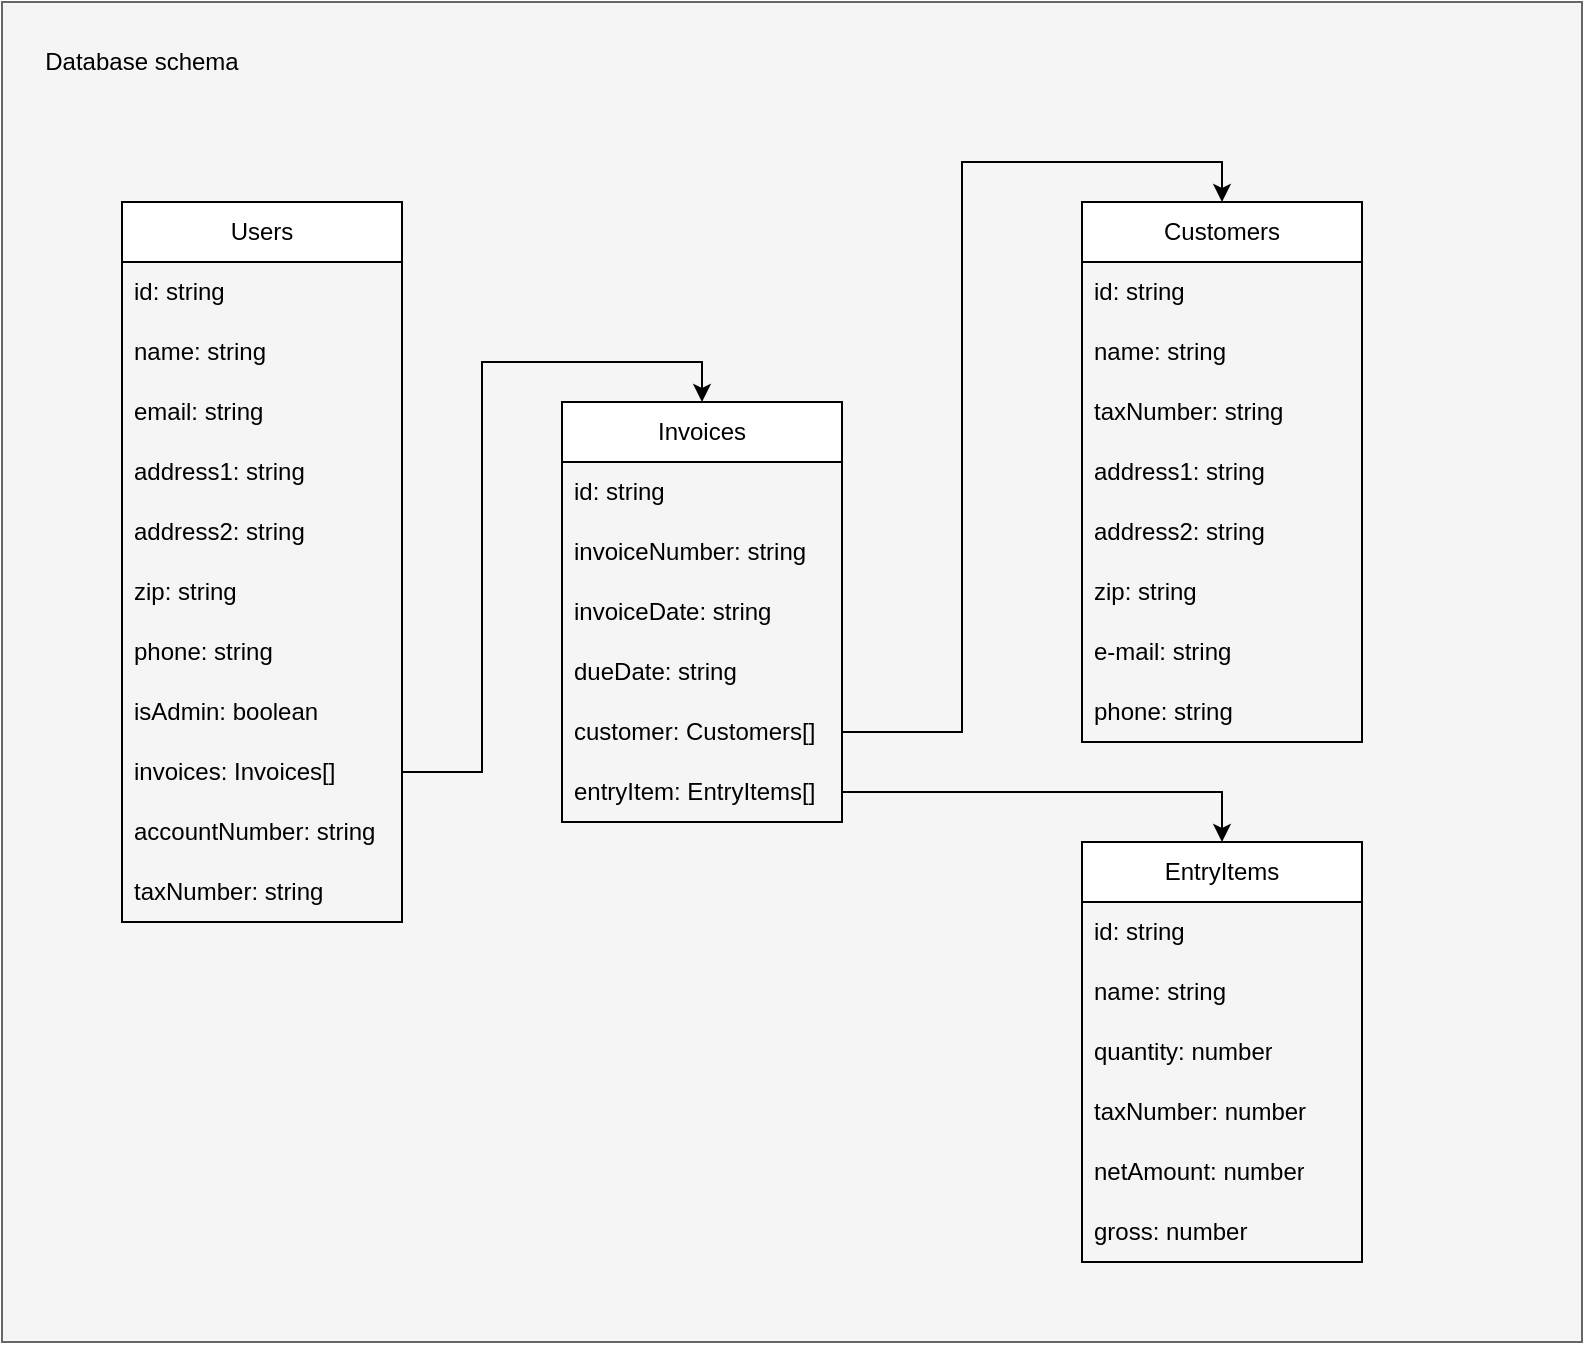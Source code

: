<mxfile version="22.0.8" type="github">
  <diagram name="Strona-1" id="RVmIQN-4i123yFRmf0D9">
    <mxGraphModel dx="1434" dy="685" grid="1" gridSize="10" guides="1" tooltips="1" connect="1" arrows="1" fold="1" page="1" pageScale="1" pageWidth="827" pageHeight="1169" math="0" shadow="0">
      <root>
        <mxCell id="0" />
        <mxCell id="1" parent="0" />
        <mxCell id="2J-R5DHkJrcNkP1HEjVf-17" value="" style="rounded=0;whiteSpace=wrap;html=1;fillColor=#f5f5f5;strokeColor=#666666;fontColor=#333333;" parent="1" vertex="1">
          <mxGeometry x="170" y="40" width="790" height="670" as="geometry" />
        </mxCell>
        <mxCell id="2J-R5DHkJrcNkP1HEjVf-1" value="Invoices" style="swimlane;fontStyle=0;childLayout=stackLayout;horizontal=1;startSize=30;horizontalStack=0;resizeParent=1;resizeParentMax=0;resizeLast=0;collapsible=1;marginBottom=0;whiteSpace=wrap;html=1;" parent="1" vertex="1">
          <mxGeometry x="450" y="240" width="140" height="210" as="geometry" />
        </mxCell>
        <mxCell id="2J-R5DHkJrcNkP1HEjVf-2" value="id: string" style="text;strokeColor=none;fillColor=none;align=left;verticalAlign=middle;spacingLeft=4;spacingRight=4;overflow=hidden;points=[[0,0.5],[1,0.5]];portConstraint=eastwest;rotatable=0;whiteSpace=wrap;html=1;" parent="2J-R5DHkJrcNkP1HEjVf-1" vertex="1">
          <mxGeometry y="30" width="140" height="30" as="geometry" />
        </mxCell>
        <mxCell id="2J-R5DHkJrcNkP1HEjVf-7" value="invoiceNumber: string" style="text;strokeColor=none;fillColor=none;align=left;verticalAlign=middle;spacingLeft=4;spacingRight=4;overflow=hidden;points=[[0,0.5],[1,0.5]];portConstraint=eastwest;rotatable=0;whiteSpace=wrap;html=1;" parent="2J-R5DHkJrcNkP1HEjVf-1" vertex="1">
          <mxGeometry y="60" width="140" height="30" as="geometry" />
        </mxCell>
        <mxCell id="2J-R5DHkJrcNkP1HEjVf-3" value="invoiceDate: string" style="text;strokeColor=none;fillColor=none;align=left;verticalAlign=middle;spacingLeft=4;spacingRight=4;overflow=hidden;points=[[0,0.5],[1,0.5]];portConstraint=eastwest;rotatable=0;whiteSpace=wrap;html=1;" parent="2J-R5DHkJrcNkP1HEjVf-1" vertex="1">
          <mxGeometry y="90" width="140" height="30" as="geometry" />
        </mxCell>
        <mxCell id="2J-R5DHkJrcNkP1HEjVf-4" value="dueDate: string" style="text;strokeColor=none;fillColor=none;align=left;verticalAlign=middle;spacingLeft=4;spacingRight=4;overflow=hidden;points=[[0,0.5],[1,0.5]];portConstraint=eastwest;rotatable=0;whiteSpace=wrap;html=1;" parent="2J-R5DHkJrcNkP1HEjVf-1" vertex="1">
          <mxGeometry y="120" width="140" height="30" as="geometry" />
        </mxCell>
        <mxCell id="2J-R5DHkJrcNkP1HEjVf-5" value="customer: Customers[]" style="text;strokeColor=none;fillColor=none;align=left;verticalAlign=middle;spacingLeft=4;spacingRight=4;overflow=hidden;points=[[0,0.5],[1,0.5]];portConstraint=eastwest;rotatable=0;whiteSpace=wrap;html=1;" parent="2J-R5DHkJrcNkP1HEjVf-1" vertex="1">
          <mxGeometry y="150" width="140" height="30" as="geometry" />
        </mxCell>
        <mxCell id="2J-R5DHkJrcNkP1HEjVf-6" value="entryItem: EntryItems[]" style="text;strokeColor=none;fillColor=none;align=left;verticalAlign=middle;spacingLeft=4;spacingRight=4;overflow=hidden;points=[[0,0.5],[1,0.5]];portConstraint=eastwest;rotatable=0;whiteSpace=wrap;html=1;" parent="2J-R5DHkJrcNkP1HEjVf-1" vertex="1">
          <mxGeometry y="180" width="140" height="30" as="geometry" />
        </mxCell>
        <mxCell id="2J-R5DHkJrcNkP1HEjVf-8" value="Customers" style="swimlane;fontStyle=0;childLayout=stackLayout;horizontal=1;startSize=30;horizontalStack=0;resizeParent=1;resizeParentMax=0;resizeLast=0;collapsible=1;marginBottom=0;whiteSpace=wrap;html=1;" parent="1" vertex="1">
          <mxGeometry x="710" y="140" width="140" height="270" as="geometry" />
        </mxCell>
        <mxCell id="2J-R5DHkJrcNkP1HEjVf-9" value="id: string" style="text;strokeColor=none;fillColor=none;align=left;verticalAlign=middle;spacingLeft=4;spacingRight=4;overflow=hidden;points=[[0,0.5],[1,0.5]];portConstraint=eastwest;rotatable=0;whiteSpace=wrap;html=1;" parent="2J-R5DHkJrcNkP1HEjVf-8" vertex="1">
          <mxGeometry y="30" width="140" height="30" as="geometry" />
        </mxCell>
        <mxCell id="2J-R5DHkJrcNkP1HEjVf-10" value="name: string" style="text;strokeColor=none;fillColor=none;align=left;verticalAlign=middle;spacingLeft=4;spacingRight=4;overflow=hidden;points=[[0,0.5],[1,0.5]];portConstraint=eastwest;rotatable=0;whiteSpace=wrap;html=1;" parent="2J-R5DHkJrcNkP1HEjVf-8" vertex="1">
          <mxGeometry y="60" width="140" height="30" as="geometry" />
        </mxCell>
        <mxCell id="2J-R5DHkJrcNkP1HEjVf-11" value="taxNumber: string" style="text;strokeColor=none;fillColor=none;align=left;verticalAlign=middle;spacingLeft=4;spacingRight=4;overflow=hidden;points=[[0,0.5],[1,0.5]];portConstraint=eastwest;rotatable=0;whiteSpace=wrap;html=1;" parent="2J-R5DHkJrcNkP1HEjVf-8" vertex="1">
          <mxGeometry y="90" width="140" height="30" as="geometry" />
        </mxCell>
        <mxCell id="2J-R5DHkJrcNkP1HEjVf-12" value="address1: string" style="text;strokeColor=none;fillColor=none;align=left;verticalAlign=middle;spacingLeft=4;spacingRight=4;overflow=hidden;points=[[0,0.5],[1,0.5]];portConstraint=eastwest;rotatable=0;whiteSpace=wrap;html=1;" parent="2J-R5DHkJrcNkP1HEjVf-8" vertex="1">
          <mxGeometry y="120" width="140" height="30" as="geometry" />
        </mxCell>
        <mxCell id="2J-R5DHkJrcNkP1HEjVf-13" value="address2: string" style="text;strokeColor=none;fillColor=none;align=left;verticalAlign=middle;spacingLeft=4;spacingRight=4;overflow=hidden;points=[[0,0.5],[1,0.5]];portConstraint=eastwest;rotatable=0;whiteSpace=wrap;html=1;" parent="2J-R5DHkJrcNkP1HEjVf-8" vertex="1">
          <mxGeometry y="150" width="140" height="30" as="geometry" />
        </mxCell>
        <mxCell id="2J-R5DHkJrcNkP1HEjVf-14" value="zip: string" style="text;strokeColor=none;fillColor=none;align=left;verticalAlign=middle;spacingLeft=4;spacingRight=4;overflow=hidden;points=[[0,0.5],[1,0.5]];portConstraint=eastwest;rotatable=0;whiteSpace=wrap;html=1;" parent="2J-R5DHkJrcNkP1HEjVf-8" vertex="1">
          <mxGeometry y="180" width="140" height="30" as="geometry" />
        </mxCell>
        <mxCell id="2J-R5DHkJrcNkP1HEjVf-15" value="e-mail: string" style="text;strokeColor=none;fillColor=none;align=left;verticalAlign=middle;spacingLeft=4;spacingRight=4;overflow=hidden;points=[[0,0.5],[1,0.5]];portConstraint=eastwest;rotatable=0;whiteSpace=wrap;html=1;" parent="2J-R5DHkJrcNkP1HEjVf-8" vertex="1">
          <mxGeometry y="210" width="140" height="30" as="geometry" />
        </mxCell>
        <mxCell id="2J-R5DHkJrcNkP1HEjVf-16" value="phone: string" style="text;strokeColor=none;fillColor=none;align=left;verticalAlign=middle;spacingLeft=4;spacingRight=4;overflow=hidden;points=[[0,0.5],[1,0.5]];portConstraint=eastwest;rotatable=0;whiteSpace=wrap;html=1;" parent="2J-R5DHkJrcNkP1HEjVf-8" vertex="1">
          <mxGeometry y="240" width="140" height="30" as="geometry" />
        </mxCell>
        <mxCell id="LbV-7nY1UWDcbetmjGVi-1" value="Users" style="swimlane;fontStyle=0;childLayout=stackLayout;horizontal=1;startSize=30;horizontalStack=0;resizeParent=1;resizeParentMax=0;resizeLast=0;collapsible=1;marginBottom=0;whiteSpace=wrap;html=1;" parent="1" vertex="1">
          <mxGeometry x="230" y="140" width="140" height="360" as="geometry" />
        </mxCell>
        <mxCell id="LbV-7nY1UWDcbetmjGVi-2" value="id: string" style="text;strokeColor=none;fillColor=none;align=left;verticalAlign=middle;spacingLeft=4;spacingRight=4;overflow=hidden;points=[[0,0.5],[1,0.5]];portConstraint=eastwest;rotatable=0;whiteSpace=wrap;html=1;" parent="LbV-7nY1UWDcbetmjGVi-1" vertex="1">
          <mxGeometry y="30" width="140" height="30" as="geometry" />
        </mxCell>
        <mxCell id="LbV-7nY1UWDcbetmjGVi-3" value="name: string" style="text;strokeColor=none;fillColor=none;align=left;verticalAlign=middle;spacingLeft=4;spacingRight=4;overflow=hidden;points=[[0,0.5],[1,0.5]];portConstraint=eastwest;rotatable=0;whiteSpace=wrap;html=1;" parent="LbV-7nY1UWDcbetmjGVi-1" vertex="1">
          <mxGeometry y="60" width="140" height="30" as="geometry" />
        </mxCell>
        <mxCell id="LbV-7nY1UWDcbetmjGVi-4" value="email: string" style="text;strokeColor=none;fillColor=none;align=left;verticalAlign=middle;spacingLeft=4;spacingRight=4;overflow=hidden;points=[[0,0.5],[1,0.5]];portConstraint=eastwest;rotatable=0;whiteSpace=wrap;html=1;" parent="LbV-7nY1UWDcbetmjGVi-1" vertex="1">
          <mxGeometry y="90" width="140" height="30" as="geometry" />
        </mxCell>
        <mxCell id="LbV-7nY1UWDcbetmjGVi-5" value="address1: string" style="text;strokeColor=none;fillColor=none;align=left;verticalAlign=middle;spacingLeft=4;spacingRight=4;overflow=hidden;points=[[0,0.5],[1,0.5]];portConstraint=eastwest;rotatable=0;whiteSpace=wrap;html=1;" parent="LbV-7nY1UWDcbetmjGVi-1" vertex="1">
          <mxGeometry y="120" width="140" height="30" as="geometry" />
        </mxCell>
        <mxCell id="LbV-7nY1UWDcbetmjGVi-6" value="address2: string" style="text;strokeColor=none;fillColor=none;align=left;verticalAlign=middle;spacingLeft=4;spacingRight=4;overflow=hidden;points=[[0,0.5],[1,0.5]];portConstraint=eastwest;rotatable=0;whiteSpace=wrap;html=1;" parent="LbV-7nY1UWDcbetmjGVi-1" vertex="1">
          <mxGeometry y="150" width="140" height="30" as="geometry" />
        </mxCell>
        <mxCell id="LbV-7nY1UWDcbetmjGVi-8" value="zip: string" style="text;strokeColor=none;fillColor=none;align=left;verticalAlign=middle;spacingLeft=4;spacingRight=4;overflow=hidden;points=[[0,0.5],[1,0.5]];portConstraint=eastwest;rotatable=0;whiteSpace=wrap;html=1;" parent="LbV-7nY1UWDcbetmjGVi-1" vertex="1">
          <mxGeometry y="180" width="140" height="30" as="geometry" />
        </mxCell>
        <mxCell id="LbV-7nY1UWDcbetmjGVi-9" value="phone: string" style="text;strokeColor=none;fillColor=none;align=left;verticalAlign=middle;spacingLeft=4;spacingRight=4;overflow=hidden;points=[[0,0.5],[1,0.5]];portConstraint=eastwest;rotatable=0;whiteSpace=wrap;html=1;" parent="LbV-7nY1UWDcbetmjGVi-1" vertex="1">
          <mxGeometry y="210" width="140" height="30" as="geometry" />
        </mxCell>
        <mxCell id="LbV-7nY1UWDcbetmjGVi-11" value="isAdmin: boolean" style="text;strokeColor=none;fillColor=none;align=left;verticalAlign=middle;spacingLeft=4;spacingRight=4;overflow=hidden;points=[[0,0.5],[1,0.5]];portConstraint=eastwest;rotatable=0;whiteSpace=wrap;html=1;" parent="LbV-7nY1UWDcbetmjGVi-1" vertex="1">
          <mxGeometry y="240" width="140" height="30" as="geometry" />
        </mxCell>
        <mxCell id="LbV-7nY1UWDcbetmjGVi-10" value="invoices: Invoices[]" style="text;strokeColor=none;fillColor=none;align=left;verticalAlign=middle;spacingLeft=4;spacingRight=4;overflow=hidden;points=[[0,0.5],[1,0.5]];portConstraint=eastwest;rotatable=0;whiteSpace=wrap;html=1;" parent="LbV-7nY1UWDcbetmjGVi-1" vertex="1">
          <mxGeometry y="270" width="140" height="30" as="geometry" />
        </mxCell>
        <mxCell id="LbV-7nY1UWDcbetmjGVi-12" value="accountNumber: string" style="text;strokeColor=none;fillColor=none;align=left;verticalAlign=middle;spacingLeft=4;spacingRight=4;overflow=hidden;points=[[0,0.5],[1,0.5]];portConstraint=eastwest;rotatable=0;whiteSpace=wrap;html=1;" parent="LbV-7nY1UWDcbetmjGVi-1" vertex="1">
          <mxGeometry y="300" width="140" height="30" as="geometry" />
        </mxCell>
        <mxCell id="s7Pb7Vh88LPjSfE9tR0p-1" value="taxNumber: string" style="text;strokeColor=none;fillColor=none;align=left;verticalAlign=middle;spacingLeft=4;spacingRight=4;overflow=hidden;points=[[0,0.5],[1,0.5]];portConstraint=eastwest;rotatable=0;whiteSpace=wrap;html=1;" vertex="1" parent="LbV-7nY1UWDcbetmjGVi-1">
          <mxGeometry y="330" width="140" height="30" as="geometry" />
        </mxCell>
        <mxCell id="LbV-7nY1UWDcbetmjGVi-13" style="edgeStyle=orthogonalEdgeStyle;rounded=0;orthogonalLoop=1;jettySize=auto;html=1;exitX=1;exitY=0.5;exitDx=0;exitDy=0;entryX=0.5;entryY=0;entryDx=0;entryDy=0;" parent="1" source="LbV-7nY1UWDcbetmjGVi-10" target="2J-R5DHkJrcNkP1HEjVf-1" edge="1">
          <mxGeometry relative="1" as="geometry">
            <mxPoint x="450" y="660" as="targetPoint" />
          </mxGeometry>
        </mxCell>
        <mxCell id="LbV-7nY1UWDcbetmjGVi-15" value="" style="edgeStyle=orthogonalEdgeStyle;rounded=0;orthogonalLoop=1;jettySize=auto;html=1;exitX=1;exitY=0.5;exitDx=0;exitDy=0;entryX=0.5;entryY=0;entryDx=0;entryDy=0;" parent="1" source="2J-R5DHkJrcNkP1HEjVf-6" target="2J-R5DHkJrcNkP1HEjVf-18" edge="1">
          <mxGeometry relative="1" as="geometry">
            <mxPoint x="570" y="555" as="sourcePoint" />
            <mxPoint x="820" y="420" as="targetPoint" />
          </mxGeometry>
        </mxCell>
        <mxCell id="2J-R5DHkJrcNkP1HEjVf-18" value="EntryItems" style="swimlane;fontStyle=0;childLayout=stackLayout;horizontal=1;startSize=30;horizontalStack=0;resizeParent=1;resizeParentMax=0;resizeLast=0;collapsible=1;marginBottom=0;whiteSpace=wrap;html=1;" parent="1" vertex="1">
          <mxGeometry x="710" y="460" width="140" height="210" as="geometry" />
        </mxCell>
        <mxCell id="2J-R5DHkJrcNkP1HEjVf-19" value="id: string" style="text;strokeColor=none;fillColor=none;align=left;verticalAlign=middle;spacingLeft=4;spacingRight=4;overflow=hidden;points=[[0,0.5],[1,0.5]];portConstraint=eastwest;rotatable=0;whiteSpace=wrap;html=1;" parent="2J-R5DHkJrcNkP1HEjVf-18" vertex="1">
          <mxGeometry y="30" width="140" height="30" as="geometry" />
        </mxCell>
        <mxCell id="2J-R5DHkJrcNkP1HEjVf-20" value="name: string" style="text;strokeColor=none;fillColor=none;align=left;verticalAlign=middle;spacingLeft=4;spacingRight=4;overflow=hidden;points=[[0,0.5],[1,0.5]];portConstraint=eastwest;rotatable=0;whiteSpace=wrap;html=1;" parent="2J-R5DHkJrcNkP1HEjVf-18" vertex="1">
          <mxGeometry y="60" width="140" height="30" as="geometry" />
        </mxCell>
        <mxCell id="2J-R5DHkJrcNkP1HEjVf-21" value="quantity: number" style="text;strokeColor=none;fillColor=none;align=left;verticalAlign=middle;spacingLeft=4;spacingRight=4;overflow=hidden;points=[[0,0.5],[1,0.5]];portConstraint=eastwest;rotatable=0;whiteSpace=wrap;html=1;" parent="2J-R5DHkJrcNkP1HEjVf-18" vertex="1">
          <mxGeometry y="90" width="140" height="30" as="geometry" />
        </mxCell>
        <mxCell id="2J-R5DHkJrcNkP1HEjVf-22" value="taxNumber: number" style="text;strokeColor=none;fillColor=none;align=left;verticalAlign=middle;spacingLeft=4;spacingRight=4;overflow=hidden;points=[[0,0.5],[1,0.5]];portConstraint=eastwest;rotatable=0;whiteSpace=wrap;html=1;" parent="2J-R5DHkJrcNkP1HEjVf-18" vertex="1">
          <mxGeometry y="120" width="140" height="30" as="geometry" />
        </mxCell>
        <mxCell id="2J-R5DHkJrcNkP1HEjVf-23" value="netAmount: number" style="text;strokeColor=none;fillColor=none;align=left;verticalAlign=middle;spacingLeft=4;spacingRight=4;overflow=hidden;points=[[0,0.5],[1,0.5]];portConstraint=eastwest;rotatable=0;whiteSpace=wrap;html=1;" parent="2J-R5DHkJrcNkP1HEjVf-18" vertex="1">
          <mxGeometry y="150" width="140" height="30" as="geometry" />
        </mxCell>
        <mxCell id="2J-R5DHkJrcNkP1HEjVf-24" value="gross: number" style="text;strokeColor=none;fillColor=none;align=left;verticalAlign=middle;spacingLeft=4;spacingRight=4;overflow=hidden;points=[[0,0.5],[1,0.5]];portConstraint=eastwest;rotatable=0;whiteSpace=wrap;html=1;" parent="2J-R5DHkJrcNkP1HEjVf-18" vertex="1">
          <mxGeometry y="180" width="140" height="30" as="geometry" />
        </mxCell>
        <mxCell id="LbV-7nY1UWDcbetmjGVi-17" style="edgeStyle=orthogonalEdgeStyle;rounded=0;orthogonalLoop=1;jettySize=auto;html=1;entryX=0.5;entryY=0;entryDx=0;entryDy=0;" parent="1" source="2J-R5DHkJrcNkP1HEjVf-5" target="2J-R5DHkJrcNkP1HEjVf-8" edge="1">
          <mxGeometry relative="1" as="geometry" />
        </mxCell>
        <mxCell id="LbV-7nY1UWDcbetmjGVi-18" value="Database schema" style="text;html=1;strokeColor=none;fillColor=none;align=center;verticalAlign=middle;whiteSpace=wrap;rounded=0;" parent="1" vertex="1">
          <mxGeometry x="190" y="60" width="100" height="20" as="geometry" />
        </mxCell>
      </root>
    </mxGraphModel>
  </diagram>
</mxfile>
